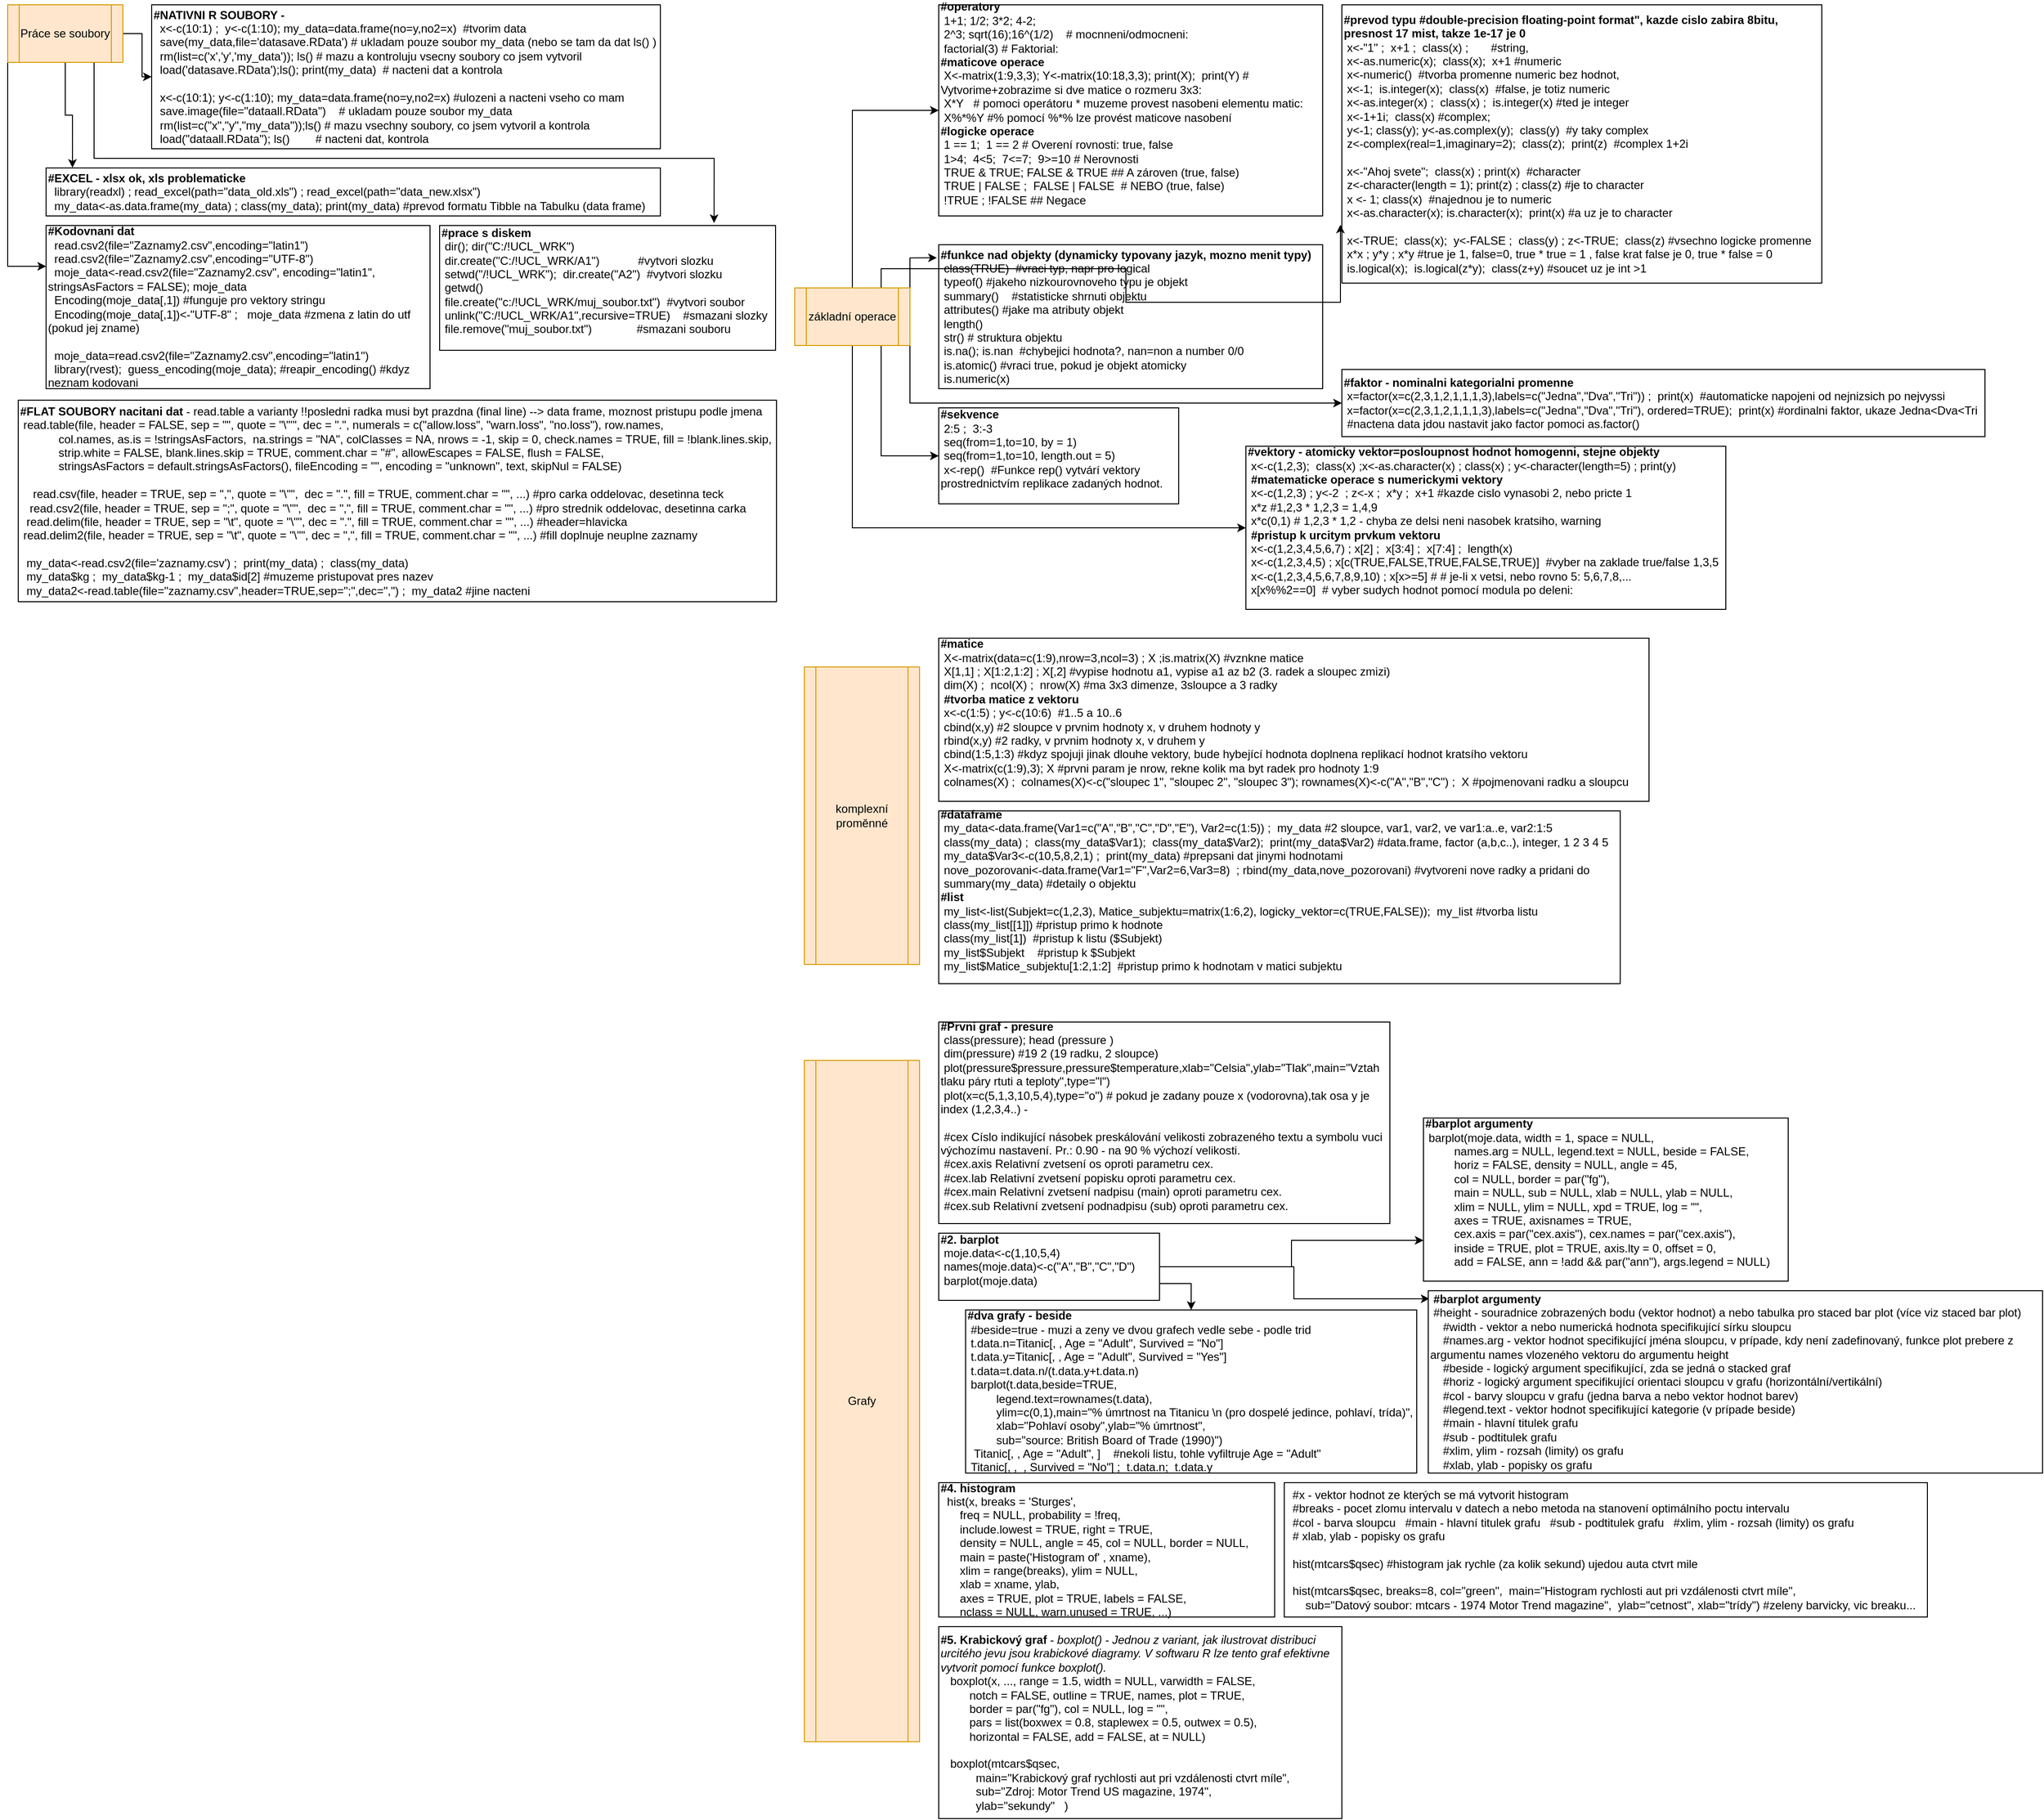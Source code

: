 <mxfile version="12.4.7" type="github">
  <diagram id="MKw7X9UcAvg8FJCNinnX" name="Page-1">
    <mxGraphModel dx="1851" dy="1735" grid="1" gridSize="10" guides="1" tooltips="1" connect="1" arrows="1" fold="1" page="1" pageScale="1" pageWidth="827" pageHeight="1169" math="0" shadow="0">
      <root>
        <mxCell id="0"/>
        <mxCell id="1" parent="0"/>
        <mxCell id="dGhhYwrYM2k6FMBEav-u-1" value="&lt;div&gt;&lt;b&gt;#prace s diskem&lt;/b&gt;&lt;/div&gt;&lt;div&gt;&amp;nbsp;dir(); dir(&quot;C:/!UCL_WRK&quot;)&lt;/div&gt;&lt;div&gt;&amp;nbsp;dir.create(&quot;C:/!UCL_WRK/A1&quot;)&amp;nbsp; &amp;nbsp; &amp;nbsp; &amp;nbsp; &amp;nbsp; &amp;nbsp; #vytvori slozku&lt;/div&gt;&lt;div&gt;&amp;nbsp;setwd(&quot;/!UCL_WRK&quot;);&amp;nbsp; dir.create(&quot;A2&quot;)&amp;nbsp; #vytvori slozku&lt;/div&gt;&lt;div&gt;&amp;nbsp;getwd()&lt;/div&gt;&lt;div&gt;&amp;nbsp;file.create(&quot;c:/!UCL_WRK/muj_soubor.txt&quot;)&amp;nbsp; #vytvori soubor&lt;/div&gt;&lt;div&gt;&amp;nbsp;unlink(&quot;C:/!UCL_WRK/A1&quot;,recursive=TRUE)&amp;nbsp; &amp;nbsp; #smazani slozky&lt;/div&gt;&lt;div&gt;&amp;nbsp;file.remove(&quot;muj_soubor.txt&quot;)&amp;nbsp; &amp;nbsp; &amp;nbsp; &amp;nbsp; &amp;nbsp; &amp;nbsp; &amp;nbsp; #smazani souboru&lt;/div&gt;&lt;div&gt;&lt;br&gt;&lt;/div&gt;" style="rounded=0;whiteSpace=wrap;html=1;align=left;" vertex="1" parent="1">
          <mxGeometry x="-370" y="230" width="350" height="130" as="geometry"/>
        </mxCell>
        <mxCell id="dGhhYwrYM2k6FMBEav-u-3" value="&lt;div&gt;&lt;div&gt;&lt;b&gt;#operatory&lt;/b&gt;&lt;/div&gt;&lt;div&gt;&amp;nbsp;1+1; 1/2; 3*2; 4-2;&amp;nbsp;&lt;/div&gt;&lt;div&gt;&amp;nbsp;2^3; sqrt(16);16^(1/2)&amp;nbsp; &amp;nbsp; # mocnneni/odmocneni:&lt;/div&gt;&lt;div&gt;&amp;nbsp;factorial(3) # Faktorial:&lt;/div&gt;&lt;div&gt;&lt;b&gt;#maticove operace&lt;/b&gt;&lt;br&gt;&lt;/div&gt;&lt;div&gt;&amp;nbsp;X&amp;lt;-matrix(1:9,3,3); Y&amp;lt;-matrix(10:18,3,3); print(X);&amp;nbsp; print(Y) # Vytvorime+zobrazime si dve matice o rozmeru 3x3:&lt;/div&gt;&lt;div&gt;&amp;nbsp;X*Y&amp;nbsp; &amp;nbsp;# pomoci operátoru * muzeme provest nasobeni elementu matic:&lt;/div&gt;&lt;div&gt;&amp;nbsp;X%*%Y #% pomocí %*% lze provést maticove nasobení&lt;/div&gt;&lt;div&gt;&lt;b&gt;#logicke operace&lt;/b&gt;&lt;br&gt;&lt;/div&gt;&lt;div&gt;&amp;nbsp;1 == 1;&amp;nbsp; 1 == 2 # Overení rovnosti: true, false&lt;/div&gt;&lt;div&gt;&amp;nbsp;1&amp;gt;4;&amp;nbsp; 4&amp;lt;5;&amp;nbsp; 7&amp;lt;=7;&amp;nbsp; 9&amp;gt;=10 # Nerovnosti&lt;/div&gt;&lt;div&gt;&amp;nbsp;TRUE &amp;amp; TRUE; FALSE &amp;amp; TRUE ## A zároven (true, false)&lt;/div&gt;&lt;div&gt;&amp;nbsp;TRUE | FALSE ;&amp;nbsp; FALSE | FALSE&amp;nbsp; # NEBO (true, false)&lt;/div&gt;&lt;div&gt;&amp;nbsp;!TRUE ; !FALSE ## Negace&lt;/div&gt;&lt;/div&gt;&lt;div&gt;&lt;br&gt;&lt;/div&gt;" style="rounded=0;whiteSpace=wrap;html=1;align=left;" vertex="1" parent="1">
          <mxGeometry x="150" width="400" height="220" as="geometry"/>
        </mxCell>
        <mxCell id="dGhhYwrYM2k6FMBEav-u-4" value="&lt;div&gt;&lt;b&gt;#funkce nad objekty (dynamicky typovany jazyk, mozno menit typy)&lt;/b&gt;&lt;/div&gt;&lt;div&gt;&amp;nbsp;class(TRUE)&amp;nbsp; #vraci typ, napr pro logical&amp;nbsp;&lt;/div&gt;&lt;div&gt;&amp;nbsp;typeof() #jakeho nizkourovnoveho typu je objekt&lt;/div&gt;&lt;div&gt;&amp;nbsp;summary()&amp;nbsp; &amp;nbsp; #statisticke shrnuti objektu&lt;/div&gt;&lt;div&gt;&amp;nbsp;attributes() #jake ma atributy objekt&lt;/div&gt;&lt;div&gt;&amp;nbsp;length()&lt;/div&gt;&lt;div&gt;&amp;nbsp;str() # struktura objektu&lt;/div&gt;&lt;div&gt;&amp;nbsp;is.na(); is.nan&amp;nbsp; #chybejici hodnota?, nan=non a number 0/0&lt;/div&gt;&lt;div&gt;&amp;nbsp;is.atomic() #vraci true, pokud je objekt atomicky&lt;/div&gt;&lt;div&gt;&amp;nbsp;is.numeric(x)&lt;/div&gt;" style="rounded=0;whiteSpace=wrap;html=1;align=left;" vertex="1" parent="1">
          <mxGeometry x="150" y="250" width="400" height="150" as="geometry"/>
        </mxCell>
        <mxCell id="dGhhYwrYM2k6FMBEav-u-5" value="&lt;div&gt;&lt;b&gt;#prevod typu #double-precision floating-point format&quot;, kazde cislo zabira 8bitu, presnost 17 mist, takze 1e-17 je 0&lt;/b&gt;&lt;/div&gt;&lt;div&gt;&amp;nbsp;x&amp;lt;-&quot;1&quot; ;&amp;nbsp; x+1 ;&amp;nbsp; class(x) ;&amp;nbsp; &amp;nbsp; &amp;nbsp; &amp;nbsp;#string,&lt;/div&gt;&lt;div&gt;&amp;nbsp;x&amp;lt;-as.numeric(x);&amp;nbsp; class(x);&amp;nbsp; x+1 #numeric&lt;/div&gt;&lt;div&gt;&amp;nbsp;x&amp;lt;-numeric()&amp;nbsp; #tvorba promenne numeric bez hodnot,&amp;nbsp;&lt;/div&gt;&lt;div&gt;&amp;nbsp;x&amp;lt;-1;&amp;nbsp; is.integer(x);&amp;nbsp; class(x)&amp;nbsp; #false, je totiz numeric&lt;/div&gt;&lt;div&gt;&amp;nbsp;x&amp;lt;-as.integer(x) ;&amp;nbsp; class(x) ;&amp;nbsp; is.integer(x) #ted je integer&lt;/div&gt;&lt;div&gt;&amp;nbsp;x&amp;lt;-1+1i;&amp;nbsp; class(x) #complex;&amp;nbsp;&lt;/div&gt;&lt;div&gt;&amp;nbsp;y&amp;lt;-1; class(y); y&amp;lt;-as.complex(y);&amp;nbsp; class(y)&amp;nbsp; #y taky complex&lt;/div&gt;&lt;div&gt;&amp;nbsp;z&amp;lt;-complex(real=1,imaginary=2);&amp;nbsp; class(z);&amp;nbsp; print(z)&amp;nbsp; #complex 1+2i&lt;/div&gt;&lt;div&gt;&amp;nbsp;&lt;/div&gt;&lt;div&gt;&amp;nbsp;x&amp;lt;-&quot;Ahoj svete&quot;;&amp;nbsp; class(x) ; print(x)&amp;nbsp; #character&lt;/div&gt;&lt;div&gt;&amp;nbsp;z&amp;lt;-character(length = 1); print(z) ; class(z) #je to character&lt;/div&gt;&lt;div&gt;&amp;nbsp;x &amp;lt;- 1; class(x)&amp;nbsp; #najednou je to numeric&lt;/div&gt;&lt;div&gt;&amp;nbsp;x&amp;lt;-as.character(x); is.character(x);&amp;nbsp; print(x) #a uz je to character&lt;/div&gt;&lt;div&gt;&amp;nbsp;&lt;/div&gt;&lt;div&gt;&amp;nbsp;x&amp;lt;-TRUE;&amp;nbsp; class(x);&amp;nbsp; y&amp;lt;-FALSE ;&amp;nbsp; class(y) ; z&amp;lt;-TRUE;&amp;nbsp; class(z) #vsechno logicke promenne&lt;/div&gt;&lt;div&gt;&amp;nbsp;x*x ; y*y ; x*y #true je 1, false=0, true * true = 1 , false krat false je 0, true * false = 0&lt;/div&gt;&lt;div&gt;&amp;nbsp;is.logical(x);&amp;nbsp; is.logical(z*y);&amp;nbsp; class(z+y) #soucet uz je int &amp;gt;1&lt;/div&gt;" style="rounded=0;whiteSpace=wrap;html=1;align=left;" vertex="1" parent="1">
          <mxGeometry x="570" width="500" height="290" as="geometry"/>
        </mxCell>
        <mxCell id="dGhhYwrYM2k6FMBEav-u-6" value="&lt;div&gt;&lt;b&gt;#vektory - atomicky vektor=posloupnost hodnot homogenni, stejne objekty&lt;/b&gt;&lt;/div&gt;&lt;div&gt;&amp;nbsp;x&amp;lt;-c(1,2,3);&amp;nbsp; class(x) ;x&amp;lt;-as.character(x) ; class(x) ; y&amp;lt;-character(length=5) ; print(y)&lt;/div&gt;&lt;div&gt;&amp;nbsp;&lt;b&gt;#&lt;/b&gt;&lt;span&gt;&lt;b&gt;matematicke operace s numerickymi vektory&lt;/b&gt;&lt;/span&gt;&lt;/div&gt;&lt;div&gt;&lt;b&gt;&amp;nbsp;&lt;/b&gt;x&amp;lt;-c(1,2,3) ; y&amp;lt;-2&amp;nbsp; ; z&amp;lt;-x ;&amp;nbsp; x*y ;&amp;nbsp; x+1 #kazde cislo vynasobi 2, nebo pricte 1&lt;/div&gt;&lt;div&gt;&amp;nbsp;x*z #1,2,3 * 1,2,3 = 1,4,9&amp;nbsp;&lt;/div&gt;&lt;div&gt;&amp;nbsp;x*c(0,1) # 1,2,3 * 1,2 - chyba ze delsi neni nasobek kratsiho, warning&lt;/div&gt;&lt;div&gt;&amp;nbsp;&lt;span&gt;&lt;b&gt;#pristup k urcitym prvkum vektoru&lt;/b&gt;&lt;/span&gt;&lt;/div&gt;&lt;div&gt;&lt;b&gt;&amp;nbsp;&lt;/b&gt;x&amp;lt;-c(1,2,3,4,5,6,7) ; x[2] ;&amp;nbsp; x[3:4] ;&amp;nbsp; x[7:4] ;&amp;nbsp; length(x)&lt;/div&gt;&lt;div&gt;&amp;nbsp;x&amp;lt;-c(1,2,3,4,5) ; x[c(TRUE,FALSE,TRUE,FALSE,TRUE)]&amp;nbsp; #vyber na zaklade true/false 1,3,5&amp;nbsp;&lt;/div&gt;&lt;div&gt;&amp;nbsp;x&amp;lt;-c(1,2,3,4,5,6,7,8,9,10) ; x[x&amp;gt;=5] # # je-li x vetsi, nebo rovno 5: 5,6,7,8,...&lt;/div&gt;&lt;div&gt;&amp;nbsp;x[x%%2==0]&amp;nbsp; # vyber sudych hodnot pomocí modula po deleni:&amp;nbsp;&lt;/div&gt;&lt;div&gt;&amp;nbsp;&lt;/div&gt;" style="rounded=0;whiteSpace=wrap;html=1;align=left;" vertex="1" parent="1">
          <mxGeometry x="470" y="460" width="500" height="170" as="geometry"/>
        </mxCell>
        <mxCell id="dGhhYwrYM2k6FMBEav-u-8" value="&lt;div&gt;&lt;b&gt;#sekvence&amp;nbsp;&lt;/b&gt;&lt;/div&gt;&lt;div&gt;&amp;nbsp;2:5 ;&amp;nbsp; 3:-3&lt;/div&gt;&lt;div&gt;&amp;nbsp;seq(from=1,to=10, by = 1)&lt;/div&gt;&lt;div&gt;&amp;nbsp;seq(from=1,to=10, length.out = 5)&lt;/div&gt;&lt;div&gt;&amp;nbsp;x&amp;lt;-rep()&amp;nbsp; #Funkce rep() vytvárí vektory prostrednictvím replikace zadaných hodnot.&lt;/div&gt;&lt;div&gt;&lt;br&gt;&lt;/div&gt;" style="rounded=0;whiteSpace=wrap;html=1;align=left;" vertex="1" parent="1">
          <mxGeometry x="150" y="420" width="250" height="100" as="geometry"/>
        </mxCell>
        <mxCell id="dGhhYwrYM2k6FMBEav-u-11" value="&lt;div&gt;&lt;b&gt;#matice&amp;nbsp;&lt;/b&gt;&lt;/div&gt;&lt;div&gt;&amp;nbsp;X&amp;lt;-matrix(data=c(1:9),nrow=3,ncol=3) ; X ;is.matrix(X) #vznkne matice&amp;nbsp;&lt;/div&gt;&lt;div&gt;&amp;nbsp;X[1,1] ; X[1:2,1:2] ; X[,2] #vypise hodnotu a1, vypise a1 az b2 (3. radek a sloupec zmizi)&lt;/div&gt;&lt;div&gt;&amp;nbsp;dim(X) ;&amp;nbsp; ncol(X) ;&amp;nbsp; nrow(X) #ma 3x3 dimenze, 3sloupce a 3 radky&lt;/div&gt;&lt;div&gt;&lt;b&gt;&amp;nbsp;#tvorba matice z vektoru&lt;/b&gt;&lt;br&gt;&lt;/div&gt;&lt;div&gt;&amp;nbsp;x&amp;lt;-c(1:5) ; y&amp;lt;-c(10:6)&amp;nbsp; #1..5 a 10..6&lt;/div&gt;&lt;div&gt;&amp;nbsp;cbind(x,y) #2 sloupce v prvnim hodnoty x, v druhem hodnoty y&lt;/div&gt;&lt;div&gt;&amp;nbsp;rbind(x,y) #2 radky, v prvnim hodnoty x, v druhem y&lt;/div&gt;&lt;div&gt;&amp;nbsp;cbind(1:5,1:3) #kdyz spojuji jinak dlouhe vektory, bude hybející hodnota doplnena replikací hodnot kratsího vektoru&lt;/div&gt;&lt;div&gt;&lt;span&gt;&amp;nbsp;X&amp;lt;-matrix(c(1:9),3); X #prvni param je nrow, rekne kolik ma byt radek pro hodnoty 1:9&lt;/span&gt;&lt;br&gt;&lt;/div&gt;&lt;div&gt;&amp;nbsp;colnames(X) ;&amp;nbsp; colnames(X)&amp;lt;-c(&quot;sloupec 1&quot;, &quot;sloupec 2&quot;, &quot;sloupec 3&quot;); rownames(X)&amp;lt;-c(&quot;A&quot;,&quot;B&quot;,&quot;C&quot;) ;&amp;nbsp; X #pojmenovani radku a sloupcu&lt;/div&gt;&lt;div&gt;&lt;br&gt;&lt;/div&gt;" style="rounded=0;whiteSpace=wrap;html=1;align=left;" vertex="1" parent="1">
          <mxGeometry x="150" y="660" width="740" height="170" as="geometry"/>
        </mxCell>
        <mxCell id="dGhhYwrYM2k6FMBEav-u-12" value="&lt;div&gt;&lt;b&gt;#dataframe&lt;/b&gt;&lt;/div&gt;&lt;div&gt;&amp;nbsp;my_data&amp;lt;-data.frame(Var1=c(&quot;A&quot;,&quot;B&quot;,&quot;C&quot;,&quot;D&quot;,&quot;E&quot;), Var2=c(1:5)) ;&amp;nbsp; my_data #2 sloupce, var1, var2, ve var1:a..e, var2:1:5&lt;/div&gt;&lt;div&gt;&amp;nbsp;class(my_data) ;&amp;nbsp; class(my_data$Var1);&amp;nbsp; class(my_data$Var2);&amp;nbsp; print(my_data$Var2) #data.frame, factor (a,b,c..), integer, 1 2 3 4 5&lt;/div&gt;&lt;div&gt;&amp;nbsp;my_data$Var3&amp;lt;-c(10,5,8,2,1) ;&amp;nbsp; print(my_data) #prepsani dat jinymi hodnotami&lt;/div&gt;&lt;div&gt;&amp;nbsp;nove_pozorovani&amp;lt;-data.frame(Var1=&quot;F&quot;,Var2=6,Var3=8)&amp;nbsp; ; rbind(my_data,nove_pozorovani) #vytvoreni nove radky a pridani do&amp;nbsp;&lt;/div&gt;&lt;div&gt;&amp;nbsp;summary(my_data) #detaily o objektu&lt;/div&gt;&lt;div&gt;&lt;div&gt;&lt;b&gt;#list&lt;/b&gt;&lt;/div&gt;&lt;div&gt;&amp;nbsp;my_list&amp;lt;-list(Subjekt=c(1,2,3), Matice_subjektu=matrix(1:6,2), logicky_vektor=c(TRUE,FALSE));&amp;nbsp; my_list #tvorba listu&lt;/div&gt;&lt;div&gt;&amp;nbsp;class(my_list[[1]]) #pristup primo k hodnote&lt;/div&gt;&lt;div&gt;&amp;nbsp;class(my_list[1])&amp;nbsp; #pristup k listu ($Subjekt)&lt;/div&gt;&lt;div&gt;&amp;nbsp;my_list$Subjekt&amp;nbsp; &amp;nbsp; #pristup k $Subjekt&lt;/div&gt;&lt;div&gt;&amp;nbsp;my_list$Matice_subjektu[1:2,1:2]&amp;nbsp; #pristup primo k hodnotam v matici subjektu&lt;/div&gt;&lt;/div&gt;&lt;div&gt;&lt;br&gt;&lt;/div&gt;" style="rounded=0;whiteSpace=wrap;html=1;align=left;" vertex="1" parent="1">
          <mxGeometry x="150" y="840" width="710" height="180" as="geometry"/>
        </mxCell>
        <mxCell id="dGhhYwrYM2k6FMBEav-u-13" value="&lt;div&gt;&lt;b&gt;#faktor - nominalni kategorialni promenne&lt;/b&gt;&lt;/div&gt;&lt;div&gt;&amp;nbsp;x=factor(x=c(2,3,1,2,1,1,1,3),labels=c(&quot;Jedna&quot;,&quot;Dva&quot;,&quot;Tri&quot;)) ;&amp;nbsp; print(x)&amp;nbsp; #automaticke napojeni od nejnizsich po nejvyssi&lt;/div&gt;&lt;div&gt;&amp;nbsp;x=factor(x=c(2,3,1,2,1,1,1,3),labels=c(&quot;Jedna&quot;,&quot;Dva&quot;,&quot;Tri&quot;), ordered=TRUE);&amp;nbsp; print(x) #ordinalni faktor, ukaze Jedna&amp;lt;Dva&amp;lt;Tri&lt;/div&gt;&lt;div&gt;&amp;nbsp;#nactena data jdou nastavit jako factor pomoci as.factor()&lt;/div&gt;" style="rounded=0;whiteSpace=wrap;html=1;align=left;" vertex="1" parent="1">
          <mxGeometry x="570" y="380" width="670" height="70" as="geometry"/>
        </mxCell>
        <mxCell id="dGhhYwrYM2k6FMBEav-u-14" value="&lt;div&gt;&lt;b&gt;#FLAT SOUBORY nacitani dat &lt;/b&gt;- read.table a varianty !!posledni radka musi byt prazdna (final line) --&amp;gt; data frame, moznost pristupu podle jmena&lt;/div&gt;&lt;div&gt;&amp;nbsp;read.table(file, header = FALSE, sep = &quot;&quot;, quote = &quot;\&quot;&#39;&quot;, dec = &quot;.&quot;, numerals = c(&quot;allow.loss&quot;, &quot;warn.loss&quot;, &quot;no.loss&quot;), row.names,&amp;nbsp;&lt;/div&gt;&lt;div&gt;&amp;nbsp; &amp;nbsp; &amp;nbsp; &amp;nbsp; &amp;nbsp; &amp;nbsp; col.names, as.is = !stringsAsFactors,&amp;nbsp; na.strings = &quot;NA&quot;, colClasses = NA, nrows = -1, skip = 0, check.names = TRUE, fill = !blank.lines.skip,&lt;/div&gt;&lt;div&gt;&amp;nbsp; &amp;nbsp; &amp;nbsp; &amp;nbsp; &amp;nbsp; &amp;nbsp; strip.white = FALSE, blank.lines.skip = TRUE, comment.char = &quot;#&quot;, allowEscapes = FALSE, flush = FALSE,&amp;nbsp;&lt;/div&gt;&lt;div&gt;&amp;nbsp; &amp;nbsp; &amp;nbsp; &amp;nbsp; &amp;nbsp; &amp;nbsp; stringsAsFactors = default.stringsAsFactors(), fileEncoding = &quot;&quot;, encoding = &quot;unknown&quot;, text, skipNul = FALSE)&lt;/div&gt;&lt;div&gt;&amp;nbsp;&amp;nbsp;&lt;/div&gt;&lt;div&gt;&amp;nbsp; &amp;nbsp; read.csv(file, header = TRUE, sep = &quot;,&quot;, quote = &quot;\&quot;&quot;,&amp;nbsp; dec = &quot;.&quot;, fill = TRUE, comment.char = &quot;&quot;, ...) #pro carka oddelovac, desetinna teck&lt;/div&gt;&lt;div&gt;&amp;nbsp; &amp;nbsp;read.csv2(file, header = TRUE, sep = &quot;;&quot;, quote = &quot;\&quot;&quot;,&amp;nbsp; dec = &quot;,&quot;, fill = TRUE, comment.char = &quot;&quot;, ...) #pro strednik oddelovac, desetinna carka&lt;/div&gt;&lt;div&gt;&amp;nbsp; read.delim(file, header = TRUE, sep = &quot;\t&quot;, quote = &quot;\&quot;&quot;, dec = &quot;.&quot;, fill = TRUE, comment.char = &quot;&quot;, ...) #header=hlavicka&lt;/div&gt;&lt;div&gt;&amp;nbsp;read.delim2(file, header = TRUE, sep = &quot;\t&quot;, quote = &quot;\&quot;&quot;, dec = &quot;,&quot;, fill = TRUE, comment.char = &quot;&quot;, ...) #fill doplnuje neuplne zaznamy&lt;/div&gt;&lt;div&gt;&amp;nbsp;&lt;/div&gt;&lt;div&gt;&amp;nbsp; my_data&amp;lt;-read.csv2(file=&#39;zaznamy.csv&#39;) ;&amp;nbsp; print(my_data) ;&amp;nbsp; class(my_data)&lt;/div&gt;&lt;div&gt;&amp;nbsp; my_data$kg ;&amp;nbsp; my_data$kg-1 ;&amp;nbsp; my_data$id[2] #muzeme pristupovat pres nazev&lt;/div&gt;&lt;div&gt;&amp;nbsp; my_data2&amp;lt;-read.table(file=&quot;zaznamy.csv&quot;,header=TRUE,sep=&quot;;&quot;,dec=&quot;,&quot;) ;&amp;nbsp; my_data2 #jine nacteni&lt;/div&gt;" style="rounded=0;whiteSpace=wrap;html=1;align=left;" vertex="1" parent="1">
          <mxGeometry x="-809" y="412" width="790" height="210" as="geometry"/>
        </mxCell>
        <mxCell id="dGhhYwrYM2k6FMBEav-u-15" value="&lt;div&gt;&lt;b&gt;#NATIVNI R SOUBORY -&amp;nbsp; &amp;nbsp;&lt;/b&gt;&lt;/div&gt;&lt;div&gt;&amp;nbsp; x&amp;lt;-c(10:1) ;&amp;nbsp; y&amp;lt;-c(1:10); my_data=data.frame(no=y,no2=x)&amp;nbsp; #tvorim data&lt;/div&gt;&lt;div&gt;&amp;nbsp; save(my_data,file=&#39;datasave.RData&#39;) # ukladam pouze soubor my_data (nebo se tam da dat ls() )&lt;/div&gt;&lt;div&gt;&amp;nbsp; rm(list=c(&#39;x&#39;,&#39;y&#39;,&#39;my_data&#39;)); ls() # mazu a kontroluju vsecny soubory co jsem vytvoril&lt;/div&gt;&lt;div&gt;&amp;nbsp; load(&#39;datasave.RData&#39;);ls(); print(my_data)&amp;nbsp; # nacteni dat a kontrola&lt;/div&gt;&lt;div&gt;&amp;nbsp;&amp;nbsp;&lt;/div&gt;&lt;div&gt;&amp;nbsp; x&amp;lt;-c(10:1); y&amp;lt;-c(1:10); my_data=data.frame(no=y,no2=x) #ulozeni a nacteni vseho co mam&lt;/div&gt;&lt;div&gt;&amp;nbsp; save.image(file=&quot;dataall.RData&quot;)&amp;nbsp; &amp;nbsp; # ukladam pouze soubor my_data&lt;/div&gt;&lt;div&gt;&amp;nbsp; rm(list=c(&quot;x&quot;,&quot;y&quot;,&quot;my_data&quot;));ls() # mazu vsechny soubory, co jsem vytvoril a kontrola&lt;/div&gt;&lt;div&gt;&amp;nbsp; load(&quot;dataall.RData&quot;); ls()&amp;nbsp; &amp;nbsp; &amp;nbsp; &amp;nbsp; # nacteni dat, kontrola&lt;/div&gt;" style="rounded=0;whiteSpace=wrap;html=1;align=left;" vertex="1" parent="1">
          <mxGeometry x="-670" width="530" height="150" as="geometry"/>
        </mxCell>
        <mxCell id="dGhhYwrYM2k6FMBEav-u-16" value="&lt;div&gt;&lt;b&gt;#EXCEL - xlsx ok, xls problematicke&lt;/b&gt;&lt;/div&gt;&lt;div&gt;&amp;nbsp; library(readxl) ; read_excel(path=&quot;data_old.xls&quot;) ; read_excel(path=&quot;data_new.xlsx&quot;)&lt;/div&gt;&lt;div&gt;&amp;nbsp; my_data&amp;lt;-as.data.frame(my_data) ; class(my_data); print(my_data) #prevod formatu Tibble na Tabulku (data frame)&lt;/div&gt;" style="rounded=0;whiteSpace=wrap;html=1;align=left;" vertex="1" parent="1">
          <mxGeometry x="-780" y="170.0" width="640" height="50" as="geometry"/>
        </mxCell>
        <mxCell id="dGhhYwrYM2k6FMBEav-u-17" value="&lt;div&gt;&amp;nbsp;&amp;nbsp;&lt;/div&gt;&lt;div&gt;&lt;b&gt;#Kodovnani dat&lt;/b&gt;&lt;/div&gt;&lt;div&gt;&amp;nbsp; read.csv2(file=&quot;Zaznamy2.csv&quot;,encoding=&quot;latin1&quot;)&lt;/div&gt;&lt;div&gt;&amp;nbsp; read.csv2(file=&quot;Zaznamy2.csv&quot;,encoding=&quot;UTF-8&quot;)&lt;/div&gt;&lt;div&gt;&amp;nbsp; moje_data&amp;lt;-read.csv2(file=&quot;Zaznamy2.csv&quot;, encoding=&quot;latin1&quot;, stringsAsFactors = FALSE); moje_data&lt;/div&gt;&lt;div&gt;&amp;nbsp; Encoding(moje_data[,1]) #funguje pro vektory stringu&lt;/div&gt;&lt;div&gt;&amp;nbsp; Encoding(moje_data[,1])&amp;lt;-&quot;UTF-8&quot; ;&amp;nbsp; &amp;nbsp;moje_data #zmena z latin do utf (pokud jej zname)&lt;/div&gt;&lt;div&gt;&amp;nbsp;&amp;nbsp;&lt;/div&gt;&lt;div&gt;&amp;nbsp; moje_data=read.csv2(file=&quot;Zaznamy2.csv&quot;,encoding=&quot;latin1&quot;)&amp;nbsp;&lt;/div&gt;&lt;div&gt;&amp;nbsp; library(rvest);&amp;nbsp; guess_encoding(moje_data); #reapir_encoding() #kdyz neznam kodovani&lt;span&gt;&amp;nbsp;&lt;/span&gt;&lt;/div&gt;&lt;div&gt;&amp;nbsp;&amp;nbsp;&lt;/div&gt;" style="rounded=0;whiteSpace=wrap;html=1;align=left;" vertex="1" parent="1">
          <mxGeometry x="-780" y="230" width="400" height="170" as="geometry"/>
        </mxCell>
        <mxCell id="dGhhYwrYM2k6FMBEav-u-19" style="edgeStyle=orthogonalEdgeStyle;rounded=0;orthogonalLoop=1;jettySize=auto;html=1;" edge="1" parent="1" source="dGhhYwrYM2k6FMBEav-u-18" target="dGhhYwrYM2k6FMBEav-u-15">
          <mxGeometry relative="1" as="geometry"/>
        </mxCell>
        <mxCell id="dGhhYwrYM2k6FMBEav-u-20" style="edgeStyle=orthogonalEdgeStyle;rounded=0;orthogonalLoop=1;jettySize=auto;html=1;entryX=0.043;entryY=-0.004;entryDx=0;entryDy=0;entryPerimeter=0;" edge="1" parent="1" source="dGhhYwrYM2k6FMBEav-u-18" target="dGhhYwrYM2k6FMBEav-u-16">
          <mxGeometry relative="1" as="geometry"/>
        </mxCell>
        <mxCell id="dGhhYwrYM2k6FMBEav-u-21" style="edgeStyle=orthogonalEdgeStyle;rounded=0;orthogonalLoop=1;jettySize=auto;html=1;exitX=0;exitY=1;exitDx=0;exitDy=0;entryX=0;entryY=0.25;entryDx=0;entryDy=0;" edge="1" parent="1" source="dGhhYwrYM2k6FMBEav-u-18" target="dGhhYwrYM2k6FMBEav-u-17">
          <mxGeometry relative="1" as="geometry"/>
        </mxCell>
        <mxCell id="dGhhYwrYM2k6FMBEav-u-22" style="edgeStyle=orthogonalEdgeStyle;rounded=0;orthogonalLoop=1;jettySize=auto;html=1;exitX=0.75;exitY=1;exitDx=0;exitDy=0;entryX=0.817;entryY=-0.02;entryDx=0;entryDy=0;entryPerimeter=0;" edge="1" parent="1" source="dGhhYwrYM2k6FMBEav-u-18" target="dGhhYwrYM2k6FMBEav-u-1">
          <mxGeometry relative="1" as="geometry">
            <Array as="points">
              <mxPoint x="-730" y="160"/>
              <mxPoint x="-84" y="160"/>
            </Array>
          </mxGeometry>
        </mxCell>
        <mxCell id="dGhhYwrYM2k6FMBEav-u-18" value="Práce se soubory" style="shape=process;whiteSpace=wrap;html=1;backgroundOutline=1;fillColor=#ffe6cc;strokeColor=#d79b00;" vertex="1" parent="1">
          <mxGeometry x="-820" width="120" height="60" as="geometry"/>
        </mxCell>
        <mxCell id="dGhhYwrYM2k6FMBEav-u-25" style="edgeStyle=orthogonalEdgeStyle;rounded=0;orthogonalLoop=1;jettySize=auto;html=1;exitX=0.5;exitY=0;exitDx=0;exitDy=0;entryX=0;entryY=0.5;entryDx=0;entryDy=0;" edge="1" parent="1" source="dGhhYwrYM2k6FMBEav-u-23" target="dGhhYwrYM2k6FMBEav-u-3">
          <mxGeometry relative="1" as="geometry"/>
        </mxCell>
        <mxCell id="dGhhYwrYM2k6FMBEav-u-26" style="edgeStyle=orthogonalEdgeStyle;rounded=0;orthogonalLoop=1;jettySize=auto;html=1;exitX=0.75;exitY=0;exitDx=0;exitDy=0;entryX=-0.003;entryY=0.79;entryDx=0;entryDy=0;entryPerimeter=0;" edge="1" parent="1" source="dGhhYwrYM2k6FMBEav-u-23" target="dGhhYwrYM2k6FMBEav-u-5">
          <mxGeometry relative="1" as="geometry"/>
        </mxCell>
        <mxCell id="dGhhYwrYM2k6FMBEav-u-27" style="edgeStyle=orthogonalEdgeStyle;rounded=0;orthogonalLoop=1;jettySize=auto;html=1;exitX=1;exitY=0;exitDx=0;exitDy=0;entryX=-0.005;entryY=0.091;entryDx=0;entryDy=0;entryPerimeter=0;" edge="1" parent="1" source="dGhhYwrYM2k6FMBEav-u-23" target="dGhhYwrYM2k6FMBEav-u-4">
          <mxGeometry relative="1" as="geometry"/>
        </mxCell>
        <mxCell id="dGhhYwrYM2k6FMBEav-u-28" style="edgeStyle=orthogonalEdgeStyle;rounded=0;orthogonalLoop=1;jettySize=auto;html=1;exitX=1;exitY=1;exitDx=0;exitDy=0;entryX=0;entryY=0.5;entryDx=0;entryDy=0;" edge="1" parent="1" source="dGhhYwrYM2k6FMBEav-u-23" target="dGhhYwrYM2k6FMBEav-u-13">
          <mxGeometry relative="1" as="geometry"/>
        </mxCell>
        <mxCell id="dGhhYwrYM2k6FMBEav-u-29" style="edgeStyle=orthogonalEdgeStyle;rounded=0;orthogonalLoop=1;jettySize=auto;html=1;exitX=0.75;exitY=1;exitDx=0;exitDy=0;entryX=0;entryY=0.5;entryDx=0;entryDy=0;" edge="1" parent="1" source="dGhhYwrYM2k6FMBEav-u-23" target="dGhhYwrYM2k6FMBEav-u-8">
          <mxGeometry relative="1" as="geometry"/>
        </mxCell>
        <mxCell id="dGhhYwrYM2k6FMBEav-u-30" style="edgeStyle=orthogonalEdgeStyle;rounded=0;orthogonalLoop=1;jettySize=auto;html=1;exitX=0.5;exitY=1;exitDx=0;exitDy=0;entryX=0;entryY=0.5;entryDx=0;entryDy=0;" edge="1" parent="1" source="dGhhYwrYM2k6FMBEav-u-23" target="dGhhYwrYM2k6FMBEav-u-6">
          <mxGeometry relative="1" as="geometry"/>
        </mxCell>
        <mxCell id="dGhhYwrYM2k6FMBEav-u-23" value="základní operace" style="shape=process;whiteSpace=wrap;html=1;backgroundOutline=1;fillColor=#ffe6cc;strokeColor=#d79b00;" vertex="1" parent="1">
          <mxGeometry y="295" width="120" height="60" as="geometry"/>
        </mxCell>
        <mxCell id="dGhhYwrYM2k6FMBEav-u-24" value="komplexní proměnné" style="shape=process;whiteSpace=wrap;html=1;backgroundOutline=1;fillColor=#ffe6cc;strokeColor=#d79b00;" vertex="1" parent="1">
          <mxGeometry x="10" y="690" width="120" height="310" as="geometry"/>
        </mxCell>
        <mxCell id="dGhhYwrYM2k6FMBEav-u-31" value="&lt;div&gt;&lt;b&gt;#Prvni graf - presure&lt;/b&gt;&lt;/div&gt;&lt;div&gt;&amp;nbsp;class(pressure); head (pressure )&lt;/div&gt;&lt;div&gt;&amp;nbsp;dim(pressure) #19 2 (19 radku, 2 sloupce)&lt;/div&gt;&lt;div&gt;&amp;nbsp;plot(pressure$pressure,pressure$temperature,xlab=&quot;Celsia&quot;,ylab=&quot;Tlak&quot;,main=&quot;Vztah tlaku páry rtuti a teploty&quot;,type=&quot;l&quot;)&lt;/div&gt;&lt;div&gt;&amp;nbsp;plot(x=c(5,1,3,10,5,4),type=&quot;o&quot;) # pokud je zadany pouze x (vodorovna),tak osa y je index (1,2,3,4..) -&amp;nbsp;&lt;/div&gt;&lt;div&gt;&amp;nbsp;&lt;/div&gt;&lt;div&gt;&amp;nbsp;#cex&lt;span style=&quot;white-space: pre&quot;&gt;	&lt;/span&gt;Císlo indikující násobek preskálování velikosti zobrazeného textu a symbolu vuci výchozímu nastavení. Pr.: 0.90 - na 90 % výchozí velikosti.&lt;/div&gt;&lt;div&gt;&amp;nbsp;#cex.axis&lt;span style=&quot;white-space: pre&quot;&gt;	&lt;/span&gt;Relativní zvetsení os oproti parametru cex.&lt;/div&gt;&lt;div&gt;&amp;nbsp;#cex.lab&lt;span style=&quot;white-space: pre&quot;&gt;	&lt;/span&gt;Relativní zvetsení popisku oproti parametru cex.&lt;/div&gt;&lt;div&gt;&amp;nbsp;#cex.main&lt;span style=&quot;white-space: pre&quot;&gt;	&lt;/span&gt;Relativní zvetsení nadpisu (main) oproti parametru cex.&lt;/div&gt;&lt;div&gt;&amp;nbsp;#cex.sub&lt;span style=&quot;white-space: pre&quot;&gt;	&lt;/span&gt;Relativní zvetsení podnadpisu (sub) oproti parametru cex.&lt;/div&gt;&lt;div&gt;&amp;nbsp;&lt;/div&gt;" style="rounded=0;whiteSpace=wrap;html=1;align=left;" vertex="1" parent="1">
          <mxGeometry x="150" y="1060" width="470" height="210" as="geometry"/>
        </mxCell>
        <mxCell id="dGhhYwrYM2k6FMBEav-u-32" value="Grafy" style="shape=process;whiteSpace=wrap;html=1;backgroundOutline=1;fillColor=#ffe6cc;strokeColor=#d79b00;" vertex="1" parent="1">
          <mxGeometry x="10" y="1100" width="120" height="710" as="geometry"/>
        </mxCell>
        <mxCell id="dGhhYwrYM2k6FMBEav-u-39" style="edgeStyle=orthogonalEdgeStyle;rounded=0;orthogonalLoop=1;jettySize=auto;html=1;entryX=0;entryY=0.75;entryDx=0;entryDy=0;" edge="1" parent="1" source="dGhhYwrYM2k6FMBEav-u-33" target="dGhhYwrYM2k6FMBEav-u-34">
          <mxGeometry relative="1" as="geometry"/>
        </mxCell>
        <mxCell id="dGhhYwrYM2k6FMBEav-u-40" style="edgeStyle=orthogonalEdgeStyle;rounded=0;orthogonalLoop=1;jettySize=auto;html=1;exitX=1;exitY=0.5;exitDx=0;exitDy=0;entryX=0.002;entryY=0.044;entryDx=0;entryDy=0;entryPerimeter=0;" edge="1" parent="1" source="dGhhYwrYM2k6FMBEav-u-33" target="dGhhYwrYM2k6FMBEav-u-35">
          <mxGeometry relative="1" as="geometry"/>
        </mxCell>
        <mxCell id="dGhhYwrYM2k6FMBEav-u-41" style="edgeStyle=orthogonalEdgeStyle;rounded=0;orthogonalLoop=1;jettySize=auto;html=1;exitX=1;exitY=0.75;exitDx=0;exitDy=0;entryX=0.5;entryY=0;entryDx=0;entryDy=0;" edge="1" parent="1" source="dGhhYwrYM2k6FMBEav-u-33" target="dGhhYwrYM2k6FMBEav-u-36">
          <mxGeometry relative="1" as="geometry"/>
        </mxCell>
        <mxCell id="dGhhYwrYM2k6FMBEav-u-33" value="&lt;div&gt;&lt;b&gt;#2. barplot&lt;/b&gt;&lt;/div&gt;&lt;div&gt;&amp;nbsp;moje.data&amp;lt;-c(1,10,5,4)&lt;/div&gt;&lt;div&gt;&amp;nbsp;names(moje.data)&amp;lt;-c(&quot;A&quot;,&quot;B&quot;,&quot;C&quot;,&quot;D&quot;)&lt;/div&gt;&lt;div&gt;&amp;nbsp;barplot(moje.data)&lt;/div&gt;&lt;div&gt;&lt;br&gt;&lt;/div&gt;" style="rounded=0;whiteSpace=wrap;html=1;align=left;" vertex="1" parent="1">
          <mxGeometry x="150" y="1280" width="230" height="70" as="geometry"/>
        </mxCell>
        <mxCell id="dGhhYwrYM2k6FMBEav-u-34" value="&lt;div&gt;&lt;b&gt;#barplot argumenty&lt;/b&gt;&lt;/div&gt;&lt;div&gt;&amp;nbsp;barplot(moje.data, width = 1, space = NULL,&lt;/div&gt;&lt;div&gt;&amp;nbsp; &amp;nbsp; &amp;nbsp; &amp;nbsp; &amp;nbsp;names.arg = NULL, legend.text = NULL, beside = FALSE,&lt;/div&gt;&lt;div&gt;&amp;nbsp; &amp;nbsp; &amp;nbsp; &amp;nbsp; &amp;nbsp;horiz = FALSE, density = NULL, angle = 45,&lt;/div&gt;&lt;div&gt;&amp;nbsp; &amp;nbsp; &amp;nbsp; &amp;nbsp; &amp;nbsp;col = NULL, border = par(&quot;fg&quot;),&lt;/div&gt;&lt;div&gt;&amp;nbsp; &amp;nbsp; &amp;nbsp; &amp;nbsp; &amp;nbsp;main = NULL, sub = NULL, xlab = NULL, ylab = NULL,&lt;/div&gt;&lt;div&gt;&amp;nbsp; &amp;nbsp; &amp;nbsp; &amp;nbsp; &amp;nbsp;xlim = NULL, ylim = NULL, xpd = TRUE, log = &quot;&quot;,&lt;/div&gt;&lt;div&gt;&amp;nbsp; &amp;nbsp; &amp;nbsp; &amp;nbsp; &amp;nbsp;axes = TRUE, axisnames = TRUE,&lt;/div&gt;&lt;div&gt;&amp;nbsp; &amp;nbsp; &amp;nbsp; &amp;nbsp; &amp;nbsp;cex.axis = par(&quot;cex.axis&quot;), cex.names = par(&quot;cex.axis&quot;),&lt;/div&gt;&lt;div&gt;&amp;nbsp; &amp;nbsp; &amp;nbsp; &amp;nbsp; &amp;nbsp;inside = TRUE, plot = TRUE, axis.lty = 0, offset = 0,&lt;/div&gt;&lt;div&gt;&amp;nbsp; &amp;nbsp; &amp;nbsp; &amp;nbsp; &amp;nbsp;add = FALSE, ann = !add &amp;amp;&amp;amp; par(&quot;ann&quot;), args.legend = NULL)&lt;/div&gt;&lt;div&gt;&lt;br&gt;&lt;/div&gt;" style="rounded=0;whiteSpace=wrap;html=1;align=left;" vertex="1" parent="1">
          <mxGeometry x="655" y="1160" width="380" height="170" as="geometry"/>
        </mxCell>
        <mxCell id="dGhhYwrYM2k6FMBEav-u-35" value="&lt;div&gt;&amp;nbsp;&lt;b&gt;#barplot argumenty&lt;/b&gt;&lt;/div&gt;&lt;div&gt;&amp;nbsp;#height - souradnice zobrazených bodu (vektor hodnot) a nebo tabulka pro staced bar plot (více viz staced bar plot)&lt;/div&gt;&lt;div&gt;&amp;nbsp; &amp;nbsp; #width - vektor a nebo numerická hodnota specifikující sírku sloupcu&lt;/div&gt;&lt;div&gt;&amp;nbsp; &amp;nbsp; #names.arg - vektor hodnot specifikující jména sloupcu, v prípade, kdy není zadefinovaný, funkce plot prebere z argumentu names vlozeného vektoru do argumentu height&lt;/div&gt;&lt;div&gt;&amp;nbsp; &amp;nbsp; #beside - logický argument specifikující, zda se jedná o stacked graf&lt;/div&gt;&lt;div&gt;&amp;nbsp; &amp;nbsp; #horiz - logický argument specifikující orientaci sloupcu v grafu (horizontální/vertikální)&lt;/div&gt;&lt;div&gt;&amp;nbsp; &amp;nbsp; #col - barvy sloupcu v grafu (jedna barva a nebo vektor hodnot barev)&lt;/div&gt;&lt;div&gt;&amp;nbsp; &amp;nbsp; #legend.text - vektor hodnot specifikující kategorie (v prípade beside)&lt;/div&gt;&lt;div&gt;&amp;nbsp; &amp;nbsp; #main - hlavní titulek grafu&lt;/div&gt;&lt;div&gt;&amp;nbsp; &amp;nbsp; #sub - podtitulek grafu&lt;/div&gt;&lt;div&gt;&amp;nbsp; &amp;nbsp; #xlim, ylim - rozsah (limity) os grafu&lt;/div&gt;&lt;div&gt;&amp;nbsp; &amp;nbsp; #xlab, ylab - popisky os grafu&lt;/div&gt;" style="rounded=0;whiteSpace=wrap;html=1;align=left;" vertex="1" parent="1">
          <mxGeometry x="660" y="1340" width="640" height="190" as="geometry"/>
        </mxCell>
        <mxCell id="dGhhYwrYM2k6FMBEav-u-36" value="&lt;b&gt;#dva grafy - beside&lt;br&gt;&lt;/b&gt;&lt;div&gt;&amp;nbsp;#beside=true - muzi a zeny ve dvou grafech vedle sebe - podle trid&lt;/div&gt;&lt;div&gt;&amp;nbsp;t.data.n=Titanic[, , Age = &quot;Adult&quot;, Survived = &quot;No&quot;]&lt;/div&gt;&lt;div&gt;&amp;nbsp;t.data.y=Titanic[, , Age = &quot;Adult&quot;, Survived = &quot;Yes&quot;]&lt;/div&gt;&lt;div&gt;&amp;nbsp;t.data=t.data.n/(t.data.y+t.data.n)&lt;/div&gt;&lt;div&gt;&amp;nbsp;barplot(t.data,beside=TRUE,&lt;/div&gt;&lt;div&gt;&amp;nbsp; &amp;nbsp; &amp;nbsp; &amp;nbsp; &amp;nbsp;legend.text=rownames(t.data),&lt;/div&gt;&lt;div&gt;&amp;nbsp; &amp;nbsp; &amp;nbsp; &amp;nbsp; &amp;nbsp;ylim=c(0,1),main=&quot;% úmrtnost na Titanicu \n (pro dospelé jedince, pohlaví, trída)&quot;,&lt;/div&gt;&lt;div&gt;&amp;nbsp; &amp;nbsp; &amp;nbsp; &amp;nbsp; &amp;nbsp;xlab=&quot;Pohlaví osoby&quot;,ylab=&quot;% úmrtnost&quot;,&lt;/div&gt;&lt;div&gt;&amp;nbsp; &amp;nbsp; &amp;nbsp; &amp;nbsp; &amp;nbsp;sub=&quot;source: British Board of Trade (1990)&quot;)&lt;/div&gt;&lt;div&gt;&amp;nbsp;&lt;span&gt;&amp;nbsp;Titanic[, , Age = &quot;Adult&quot;, ]&amp;nbsp; &amp;nbsp; #nekoli listu, tohle vyfiltruje Age = &quot;Adult&quot;&amp;nbsp;&lt;/span&gt;&lt;/div&gt;&lt;div&gt;&amp;nbsp;Titanic[, ,&amp;nbsp; , Survived = &quot;No&quot;] ;&amp;nbsp; t.data.n;&amp;nbsp; t.data.y&lt;span&gt;&amp;nbsp;&lt;/span&gt;&lt;/div&gt;" style="rounded=0;whiteSpace=wrap;html=1;align=left;" vertex="1" parent="1">
          <mxGeometry x="178" y="1360" width="470" height="170" as="geometry"/>
        </mxCell>
        <mxCell id="dGhhYwrYM2k6FMBEav-u-37" value="&lt;div&gt;&lt;b&gt;#4. histogram&lt;/b&gt;&lt;/div&gt;&lt;div&gt;&amp;nbsp; hist(x, breaks = &#39;Sturges&#39;,&lt;/div&gt;&lt;div&gt;&amp;nbsp; &amp;nbsp; &amp;nbsp; freq = NULL, probability = !freq,&lt;/div&gt;&lt;div&gt;&amp;nbsp; &amp;nbsp; &amp;nbsp; include.lowest = TRUE, right = TRUE,&lt;/div&gt;&lt;div&gt;&amp;nbsp; &amp;nbsp; &amp;nbsp; density = NULL, angle = 45, col = NULL, border = NULL,&lt;/div&gt;&lt;div&gt;&amp;nbsp; &amp;nbsp; &amp;nbsp; main = paste(&#39;Histogram of&#39; , xname),&lt;/div&gt;&lt;div&gt;&amp;nbsp; &amp;nbsp; &amp;nbsp; xlim = range(breaks), ylim = NULL,&lt;/div&gt;&lt;div&gt;&amp;nbsp; &amp;nbsp; &amp;nbsp; xlab = xname, ylab,&lt;/div&gt;&lt;div&gt;&amp;nbsp; &amp;nbsp; &amp;nbsp; axes = TRUE, plot = TRUE, labels = FALSE,&lt;/div&gt;&lt;div&gt;&amp;nbsp; &amp;nbsp; &amp;nbsp; nclass = NULL, warn.unused = TRUE, ...)&lt;/div&gt;" style="rounded=0;whiteSpace=wrap;html=1;align=left;" vertex="1" parent="1">
          <mxGeometry x="150" y="1540" width="350" height="140" as="geometry"/>
        </mxCell>
        <mxCell id="dGhhYwrYM2k6FMBEav-u-38" value="&lt;div&gt;&lt;br&gt;&lt;/div&gt;&lt;div&gt;&amp;nbsp; #x - vektor hodnot ze kterých se má vytvorit histogram&lt;/div&gt;&lt;div&gt;&amp;nbsp; #breaks - pocet zlomu intervalu v datech a nebo metoda na stanovení optimálního poctu intervalu&lt;/div&gt;&lt;div&gt;&amp;nbsp; #col - barva sloupcu&amp;nbsp; &amp;nbsp;#main - hlavní titulek grafu&amp;nbsp; &amp;nbsp;#sub - podtitulek grafu&amp;nbsp; &amp;nbsp;#xlim, ylim - rozsah (limity) os grafu&lt;/div&gt;&lt;div&gt;&amp;nbsp; # xlab, ylab - popisky os grafu&lt;/div&gt;&lt;div&gt;&amp;nbsp;&lt;/div&gt;&lt;div&gt;&amp;nbsp; hist(mtcars$qsec) #histogram jak rychle (za kolik sekund) ujedou auta ctvrt mile&lt;/div&gt;&lt;div&gt;&amp;nbsp;&lt;/div&gt;&lt;div&gt;&amp;nbsp; hist(mtcars$qsec, breaks=8, col=&quot;green&quot;,&amp;nbsp; main=&quot;Histogram rychlosti aut pri vzdálenosti ctvrt míle&quot;,&lt;/div&gt;&lt;div&gt;&amp;nbsp; &amp;nbsp; &amp;nbsp; sub=&quot;Datový soubor: mtcars - 1974 Motor Trend magazine&quot;,&amp;nbsp; ylab=&quot;cetnost&quot;, xlab=&quot;trídy&quot;) #zeleny barvicky, vic breaku...&lt;/div&gt;&lt;div&gt;&lt;br&gt;&lt;/div&gt;" style="rounded=0;whiteSpace=wrap;html=1;align=left;" vertex="1" parent="1">
          <mxGeometry x="510" y="1540" width="670" height="140" as="geometry"/>
        </mxCell>
        <mxCell id="dGhhYwrYM2k6FMBEav-u-42" value="&lt;div&gt;&lt;b&gt;#5. Krabickový graf &lt;/b&gt;-&lt;i&gt; boxplot() - Jednou z variant, jak ilustrovat distribuci urcitého jevu jsou krabickové diagramy. V softwaru R lze tento graf efektivne vytvorit pomocí funkce boxplot().&lt;/i&gt;&lt;/div&gt;&lt;div&gt;&amp;nbsp; &amp;nbsp;boxplot(x, ..., range = 1.5, width = NULL, varwidth = FALSE,&lt;/div&gt;&lt;div&gt;&amp;nbsp; &amp;nbsp; &amp;nbsp; &amp;nbsp; &amp;nbsp;notch = FALSE, outline = TRUE, names, plot = TRUE,&lt;/div&gt;&lt;div&gt;&amp;nbsp; &amp;nbsp; &amp;nbsp; &amp;nbsp; &amp;nbsp;border = par(&quot;fg&quot;), col = NULL, log = &quot;&quot;,&lt;/div&gt;&lt;div&gt;&amp;nbsp; &amp;nbsp; &amp;nbsp; &amp;nbsp; &amp;nbsp;pars = list(boxwex = 0.8, staplewex = 0.5, outwex = 0.5),&lt;/div&gt;&lt;div&gt;&amp;nbsp; &amp;nbsp; &amp;nbsp; &amp;nbsp; &amp;nbsp;horizontal = FALSE, add = FALSE, at = NULL)&lt;/div&gt;&lt;div&gt;&amp;nbsp;&lt;/div&gt;&lt;div&gt;&amp;nbsp; &amp;nbsp;boxplot(mtcars$qsec,&lt;/div&gt;&lt;div&gt;&amp;nbsp; &amp;nbsp; &amp;nbsp; &amp;nbsp; &amp;nbsp; &amp;nbsp;main=&quot;Krabickový graf rychlosti aut pri vzdálenosti ctvrt míle&quot;,&lt;/div&gt;&lt;div&gt;&amp;nbsp; &amp;nbsp; &amp;nbsp; &amp;nbsp; &amp;nbsp; &amp;nbsp;sub=&quot;Zdroj: Motor Trend US magazine, 1974&quot;,&lt;/div&gt;&lt;div&gt;&amp;nbsp; &amp;nbsp; &amp;nbsp; &amp;nbsp; &amp;nbsp; &amp;nbsp;ylab=&quot;sekundy&quot;&lt;span&gt;&amp;nbsp; &amp;nbsp;)&lt;/span&gt;&lt;/div&gt;" style="rounded=0;whiteSpace=wrap;html=1;align=left;" vertex="1" parent="1">
          <mxGeometry x="150" y="1690" width="420" height="200" as="geometry"/>
        </mxCell>
      </root>
    </mxGraphModel>
  </diagram>
</mxfile>
